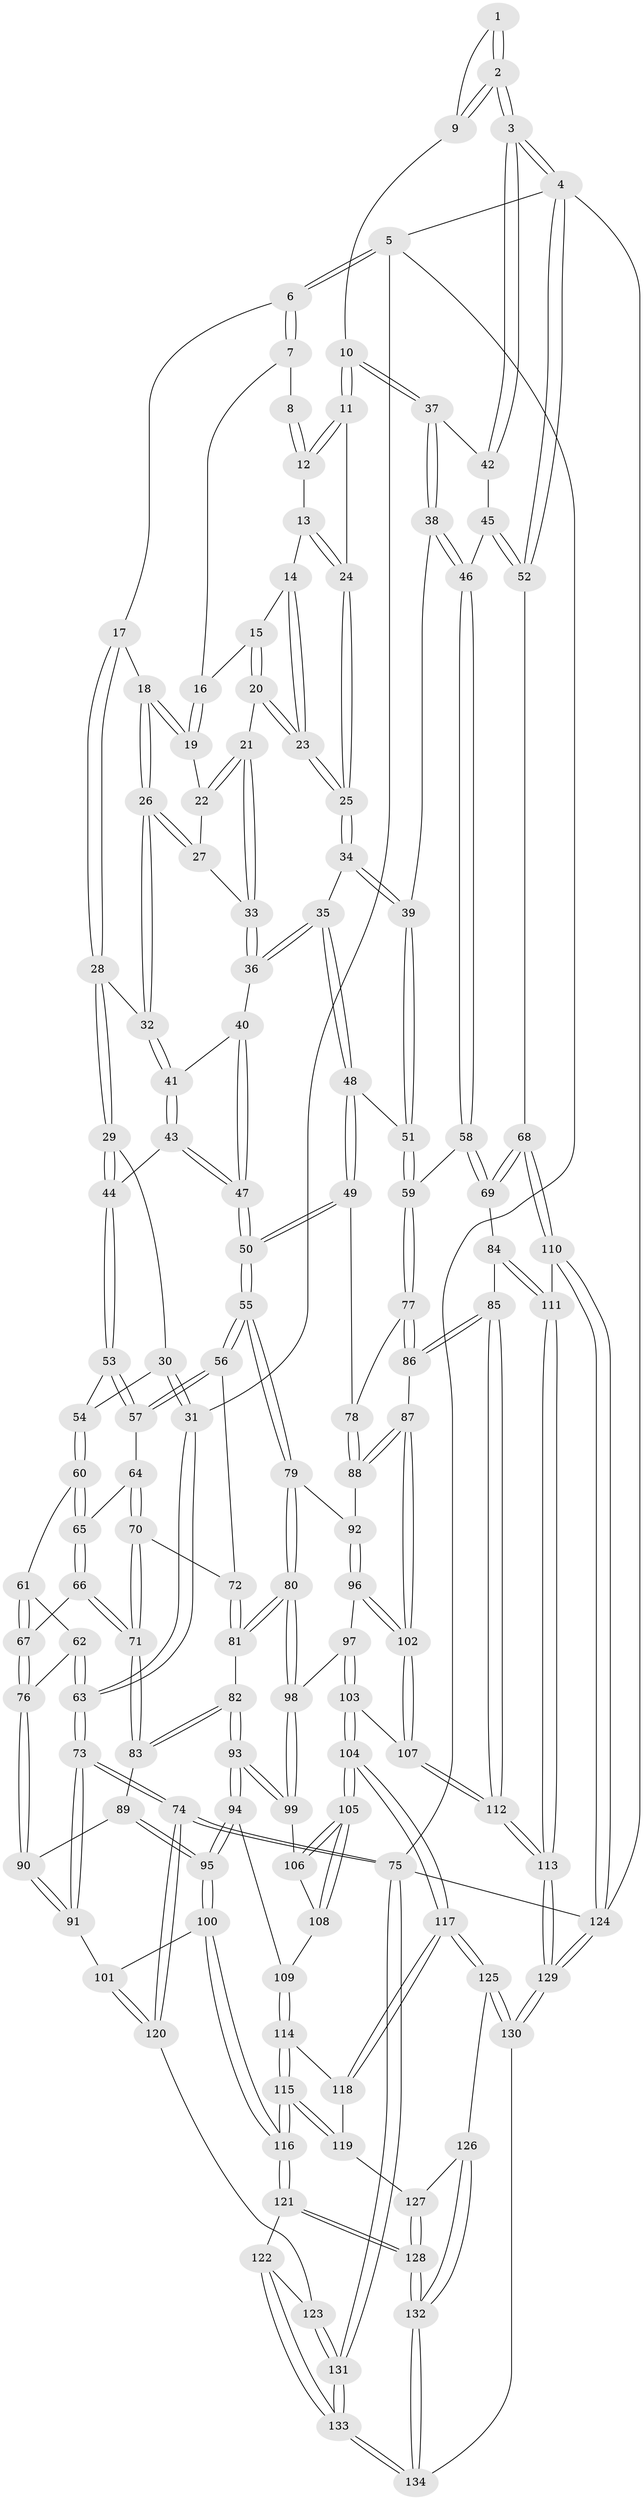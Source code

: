 // coarse degree distribution, {2: 0.05660377358490566, 7: 0.05660377358490566, 5: 0.22641509433962265, 6: 0.09433962264150944, 4: 0.3584905660377358, 3: 0.18867924528301888, 9: 0.018867924528301886}
// Generated by graph-tools (version 1.1) at 2025/21/03/04/25 18:21:23]
// undirected, 134 vertices, 332 edges
graph export_dot {
graph [start="1"]
  node [color=gray90,style=filled];
  1 [pos="+0.814758311538879+0"];
  2 [pos="+1+0"];
  3 [pos="+1+0"];
  4 [pos="+1+0"];
  5 [pos="+0+0"];
  6 [pos="+0.18275522925589313+0"];
  7 [pos="+0.6698448567002153+0"];
  8 [pos="+0.7795962964553856+0"];
  9 [pos="+0.8736026797861604+0.14400842342952982"];
  10 [pos="+0.8704777283779136+0.15836950681718392"];
  11 [pos="+0.8491102140492417+0.15672615860568662"];
  12 [pos="+0.7954864390636054+0.07952917753013707"];
  13 [pos="+0.7188035898370118+0.09559126403636516"];
  14 [pos="+0.7036988809672213+0.08558556487478082"];
  15 [pos="+0.6867555602239996+0.06960107403484644"];
  16 [pos="+0.6419621166986355+0"];
  17 [pos="+0.2895330137197412+0"];
  18 [pos="+0.33357471716779075+0.01947836427527454"];
  19 [pos="+0.5766609228257215+0.058911211096825795"];
  20 [pos="+0.6460216988108539+0.17214317153299888"];
  21 [pos="+0.613896856162647+0.16804285568056399"];
  22 [pos="+0.5748981191569501+0.06342977451342954"];
  23 [pos="+0.6926497985388653+0.2141725592664923"];
  24 [pos="+0.7762292675499841+0.18023318702661345"];
  25 [pos="+0.7167030770308443+0.24331203160238082"];
  26 [pos="+0.4204120126259098+0.1489604534354479"];
  27 [pos="+0.5019989887543109+0.13370991683191444"];
  28 [pos="+0.2754281571556321+0.21162065790074308"];
  29 [pos="+0.2615550238072352+0.23820302559186857"];
  30 [pos="+0.14104768862830105+0.25476943327284934"];
  31 [pos="+0+0"];
  32 [pos="+0.41713696850144+0.1865099127549586"];
  33 [pos="+0.5702893467541837+0.2016406141164773"];
  34 [pos="+0.7165110701819867+0.24461225361712796"];
  35 [pos="+0.6787180876102776+0.2703077423834582"];
  36 [pos="+0.5643362573135166+0.23920653818149804"];
  37 [pos="+0.903867232717355+0.1869917403936173"];
  38 [pos="+0.8190180831170703+0.3357264315437666"];
  39 [pos="+0.7966112143991747+0.33327280652633745"];
  40 [pos="+0.5512015627075916+0.25233767571426163"];
  41 [pos="+0.4204511364557015+0.21306936588750938"];
  42 [pos="+0.905889536116385+0.18747779337709156"];
  43 [pos="+0.3945006120927052+0.29661435530918473"];
  44 [pos="+0.34582917889562304+0.3141760926220017"];
  45 [pos="+1+0.2503325107567617"];
  46 [pos="+0.8792093743814277+0.38416667073606875"];
  47 [pos="+0.5340736177784356+0.4191509951838376"];
  48 [pos="+0.6047452142832156+0.4117102029142791"];
  49 [pos="+0.5502737331131121+0.44677711986496654"];
  50 [pos="+0.5483045118993378+0.44729869823408075"];
  51 [pos="+0.7336846410621296+0.4016069439214961"];
  52 [pos="+1+0.2813060488813046"];
  53 [pos="+0.3244356806261668+0.34434939440250395"];
  54 [pos="+0.18748949206951193+0.36765085896258026"];
  55 [pos="+0.5354480743550545+0.47017045180750167"];
  56 [pos="+0.3497395791205435+0.4486422367429072"];
  57 [pos="+0.3305240978863911+0.4136888579884495"];
  58 [pos="+0.9049198312945719+0.45797987198290974"];
  59 [pos="+0.7844359542348741+0.49689257710181267"];
  60 [pos="+0.18671915140997497+0.3711727329606074"];
  61 [pos="+0.1207167839783881+0.3985228774237388"];
  62 [pos="+0+0.41350002261380625"];
  63 [pos="+0+0.29384439714176586"];
  64 [pos="+0.23016889402899524+0.4450223952230959"];
  65 [pos="+0.19732972270839053+0.42116353191806677"];
  66 [pos="+0.1546113949246878+0.4827791650158641"];
  67 [pos="+0.09559586911838232+0.5182971680759445"];
  68 [pos="+1+0.5840851904977161"];
  69 [pos="+1+0.5758614648850474"];
  70 [pos="+0.25827263583119325+0.4957122504355048"];
  71 [pos="+0.23697439760818545+0.5489859232051353"];
  72 [pos="+0.3251422305310588+0.48813033388301585"];
  73 [pos="+0+0.7462756825140947"];
  74 [pos="+0+0.9488559474995516"];
  75 [pos="+0+1"];
  76 [pos="+0.09435346583044664+0.5192851494634012"];
  77 [pos="+0.7707664490567557+0.5157839346085339"];
  78 [pos="+0.7104645069412246+0.5179881011440086"];
  79 [pos="+0.5312101714074717+0.4950412671244238"];
  80 [pos="+0.49980532177564874+0.5373056333398166"];
  81 [pos="+0.3362891543443206+0.5249136937102407"];
  82 [pos="+0.32262747736532665+0.5890800165742882"];
  83 [pos="+0.23696205711557966+0.5512980921759312"];
  84 [pos="+0.8542217592059008+0.6780422797801736"];
  85 [pos="+0.8143875487133215+0.6844200409583392"];
  86 [pos="+0.7995196549288706+0.6799095407517417"];
  87 [pos="+0.7360590063979804+0.6899439284113916"];
  88 [pos="+0.684932295460397+0.6141660948865315"];
  89 [pos="+0.21863472172138723+0.5710416198012318"];
  90 [pos="+0.09231445884004447+0.5682233116536562"];
  91 [pos="+0.03782185245494705+0.6756860063449923"];
  92 [pos="+0.5736841582770748+0.5471923459768306"];
  93 [pos="+0.3636362768342089+0.6645680501793176"];
  94 [pos="+0.3497056579490437+0.6778045205216351"];
  95 [pos="+0.22252363960354332+0.7458969761691776"];
  96 [pos="+0.610357713680115+0.6876467555947751"];
  97 [pos="+0.46979324737754397+0.624211946552489"];
  98 [pos="+0.45958031326659254+0.6142448243252467"];
  99 [pos="+0.40143074698370096+0.6570333646001457"];
  100 [pos="+0.2192949339110496+0.7491454654950476"];
  101 [pos="+0.20280640996706117+0.7489403216576856"];
  102 [pos="+0.6488348505829192+0.7527452353424622"];
  103 [pos="+0.606650714544468+0.8126660842311566"];
  104 [pos="+0.5706130040865309+0.8407810124368869"];
  105 [pos="+0.5542353004640221+0.8293578011785768"];
  106 [pos="+0.4035153418263548+0.6603449015271553"];
  107 [pos="+0.6135930182971359+0.8094887960417095"];
  108 [pos="+0.43910077885265003+0.7862056175518083"];
  109 [pos="+0.3951648993496385+0.8007641373655153"];
  110 [pos="+1+0.7768646278949167"];
  111 [pos="+0.9131107018186074+0.7975977103301821"];
  112 [pos="+0.8214563493874867+0.9439181285916861"];
  113 [pos="+0.8669967005110149+1"];
  114 [pos="+0.39249428233851247+0.8087849349736547"];
  115 [pos="+0.317789810644945+0.8638140350045863"];
  116 [pos="+0.2829584760210294+0.8699912463965677"];
  117 [pos="+0.5506560599761859+0.8782580313999011"];
  118 [pos="+0.43720408214253326+0.8500821347236963"];
  119 [pos="+0.37114182259283723+0.8772224173811273"];
  120 [pos="+0.11845223961426868+0.8695472858827344"];
  121 [pos="+0.2824121236021177+0.8736897604129711"];
  122 [pos="+0.18169809771828324+0.9313375261642716"];
  123 [pos="+0.14107382108810262+0.9160653524193451"];
  124 [pos="+1+1"];
  125 [pos="+0.5474945867076112+0.8911052741441409"];
  126 [pos="+0.42577756588983295+0.9185160723274617"];
  127 [pos="+0.4162121074638371+0.9132886958429218"];
  128 [pos="+0.3019616175679628+0.9525242966897153"];
  129 [pos="+1+1"];
  130 [pos="+0.5681979669087915+1"];
  131 [pos="+0+1"];
  132 [pos="+0.3240261640831588+1"];
  133 [pos="+0.17541506489397268+1"];
  134 [pos="+0.3244520364634434+1"];
  1 -- 2;
  1 -- 2;
  1 -- 9;
  2 -- 3;
  2 -- 3;
  2 -- 9;
  2 -- 9;
  3 -- 4;
  3 -- 4;
  3 -- 42;
  3 -- 42;
  4 -- 5;
  4 -- 52;
  4 -- 52;
  4 -- 124;
  5 -- 6;
  5 -- 6;
  5 -- 31;
  5 -- 75;
  6 -- 7;
  6 -- 7;
  6 -- 17;
  7 -- 8;
  7 -- 16;
  8 -- 12;
  8 -- 12;
  9 -- 10;
  10 -- 11;
  10 -- 11;
  10 -- 37;
  10 -- 37;
  11 -- 12;
  11 -- 12;
  11 -- 24;
  12 -- 13;
  13 -- 14;
  13 -- 24;
  13 -- 24;
  14 -- 15;
  14 -- 23;
  14 -- 23;
  15 -- 16;
  15 -- 20;
  15 -- 20;
  16 -- 19;
  16 -- 19;
  17 -- 18;
  17 -- 28;
  17 -- 28;
  18 -- 19;
  18 -- 19;
  18 -- 26;
  18 -- 26;
  19 -- 22;
  20 -- 21;
  20 -- 23;
  20 -- 23;
  21 -- 22;
  21 -- 22;
  21 -- 33;
  21 -- 33;
  22 -- 27;
  23 -- 25;
  23 -- 25;
  24 -- 25;
  24 -- 25;
  25 -- 34;
  25 -- 34;
  26 -- 27;
  26 -- 27;
  26 -- 32;
  26 -- 32;
  27 -- 33;
  28 -- 29;
  28 -- 29;
  28 -- 32;
  29 -- 30;
  29 -- 44;
  29 -- 44;
  30 -- 31;
  30 -- 31;
  30 -- 54;
  31 -- 63;
  31 -- 63;
  32 -- 41;
  32 -- 41;
  33 -- 36;
  33 -- 36;
  34 -- 35;
  34 -- 39;
  34 -- 39;
  35 -- 36;
  35 -- 36;
  35 -- 48;
  35 -- 48;
  36 -- 40;
  37 -- 38;
  37 -- 38;
  37 -- 42;
  38 -- 39;
  38 -- 46;
  38 -- 46;
  39 -- 51;
  39 -- 51;
  40 -- 41;
  40 -- 47;
  40 -- 47;
  41 -- 43;
  41 -- 43;
  42 -- 45;
  43 -- 44;
  43 -- 47;
  43 -- 47;
  44 -- 53;
  44 -- 53;
  45 -- 46;
  45 -- 52;
  45 -- 52;
  46 -- 58;
  46 -- 58;
  47 -- 50;
  47 -- 50;
  48 -- 49;
  48 -- 49;
  48 -- 51;
  49 -- 50;
  49 -- 50;
  49 -- 78;
  50 -- 55;
  50 -- 55;
  51 -- 59;
  51 -- 59;
  52 -- 68;
  53 -- 54;
  53 -- 57;
  53 -- 57;
  54 -- 60;
  54 -- 60;
  55 -- 56;
  55 -- 56;
  55 -- 79;
  55 -- 79;
  56 -- 57;
  56 -- 57;
  56 -- 72;
  57 -- 64;
  58 -- 59;
  58 -- 69;
  58 -- 69;
  59 -- 77;
  59 -- 77;
  60 -- 61;
  60 -- 65;
  60 -- 65;
  61 -- 62;
  61 -- 67;
  61 -- 67;
  62 -- 63;
  62 -- 63;
  62 -- 76;
  63 -- 73;
  63 -- 73;
  64 -- 65;
  64 -- 70;
  64 -- 70;
  65 -- 66;
  65 -- 66;
  66 -- 67;
  66 -- 71;
  66 -- 71;
  67 -- 76;
  67 -- 76;
  68 -- 69;
  68 -- 69;
  68 -- 110;
  68 -- 110;
  69 -- 84;
  70 -- 71;
  70 -- 71;
  70 -- 72;
  71 -- 83;
  71 -- 83;
  72 -- 81;
  72 -- 81;
  73 -- 74;
  73 -- 74;
  73 -- 91;
  73 -- 91;
  74 -- 75;
  74 -- 75;
  74 -- 120;
  74 -- 120;
  75 -- 131;
  75 -- 131;
  75 -- 124;
  76 -- 90;
  76 -- 90;
  77 -- 78;
  77 -- 86;
  77 -- 86;
  78 -- 88;
  78 -- 88;
  79 -- 80;
  79 -- 80;
  79 -- 92;
  80 -- 81;
  80 -- 81;
  80 -- 98;
  80 -- 98;
  81 -- 82;
  82 -- 83;
  82 -- 83;
  82 -- 93;
  82 -- 93;
  83 -- 89;
  84 -- 85;
  84 -- 111;
  84 -- 111;
  85 -- 86;
  85 -- 86;
  85 -- 112;
  85 -- 112;
  86 -- 87;
  87 -- 88;
  87 -- 88;
  87 -- 102;
  87 -- 102;
  88 -- 92;
  89 -- 90;
  89 -- 95;
  89 -- 95;
  90 -- 91;
  90 -- 91;
  91 -- 101;
  92 -- 96;
  92 -- 96;
  93 -- 94;
  93 -- 94;
  93 -- 99;
  93 -- 99;
  94 -- 95;
  94 -- 95;
  94 -- 109;
  95 -- 100;
  95 -- 100;
  96 -- 97;
  96 -- 102;
  96 -- 102;
  97 -- 98;
  97 -- 103;
  97 -- 103;
  98 -- 99;
  98 -- 99;
  99 -- 106;
  100 -- 101;
  100 -- 116;
  100 -- 116;
  101 -- 120;
  101 -- 120;
  102 -- 107;
  102 -- 107;
  103 -- 104;
  103 -- 104;
  103 -- 107;
  104 -- 105;
  104 -- 105;
  104 -- 117;
  104 -- 117;
  105 -- 106;
  105 -- 106;
  105 -- 108;
  105 -- 108;
  106 -- 108;
  107 -- 112;
  107 -- 112;
  108 -- 109;
  109 -- 114;
  109 -- 114;
  110 -- 111;
  110 -- 124;
  110 -- 124;
  111 -- 113;
  111 -- 113;
  112 -- 113;
  112 -- 113;
  113 -- 129;
  113 -- 129;
  114 -- 115;
  114 -- 115;
  114 -- 118;
  115 -- 116;
  115 -- 116;
  115 -- 119;
  115 -- 119;
  116 -- 121;
  116 -- 121;
  117 -- 118;
  117 -- 118;
  117 -- 125;
  117 -- 125;
  118 -- 119;
  119 -- 127;
  120 -- 123;
  121 -- 122;
  121 -- 128;
  121 -- 128;
  122 -- 123;
  122 -- 133;
  122 -- 133;
  123 -- 131;
  123 -- 131;
  124 -- 129;
  124 -- 129;
  125 -- 126;
  125 -- 130;
  125 -- 130;
  126 -- 127;
  126 -- 132;
  126 -- 132;
  127 -- 128;
  127 -- 128;
  128 -- 132;
  128 -- 132;
  129 -- 130;
  129 -- 130;
  130 -- 134;
  131 -- 133;
  131 -- 133;
  132 -- 134;
  132 -- 134;
  133 -- 134;
  133 -- 134;
}
